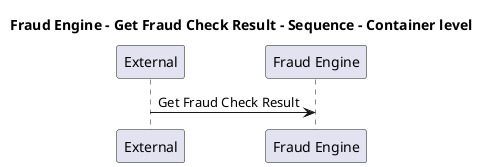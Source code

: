 @startuml

title Fraud Engine - Get Fraud Check Result - Sequence - Container level

participant "External" as C4InterFlow.SoftwareSystems.ExternalSystem
participant "Fraud Engine" as ECommercePlatform.SoftwareSystems.FraudEngine

C4InterFlow.SoftwareSystems.ExternalSystem -> ECommercePlatform.SoftwareSystems.FraudEngine : Get Fraud Check Result


@enduml
